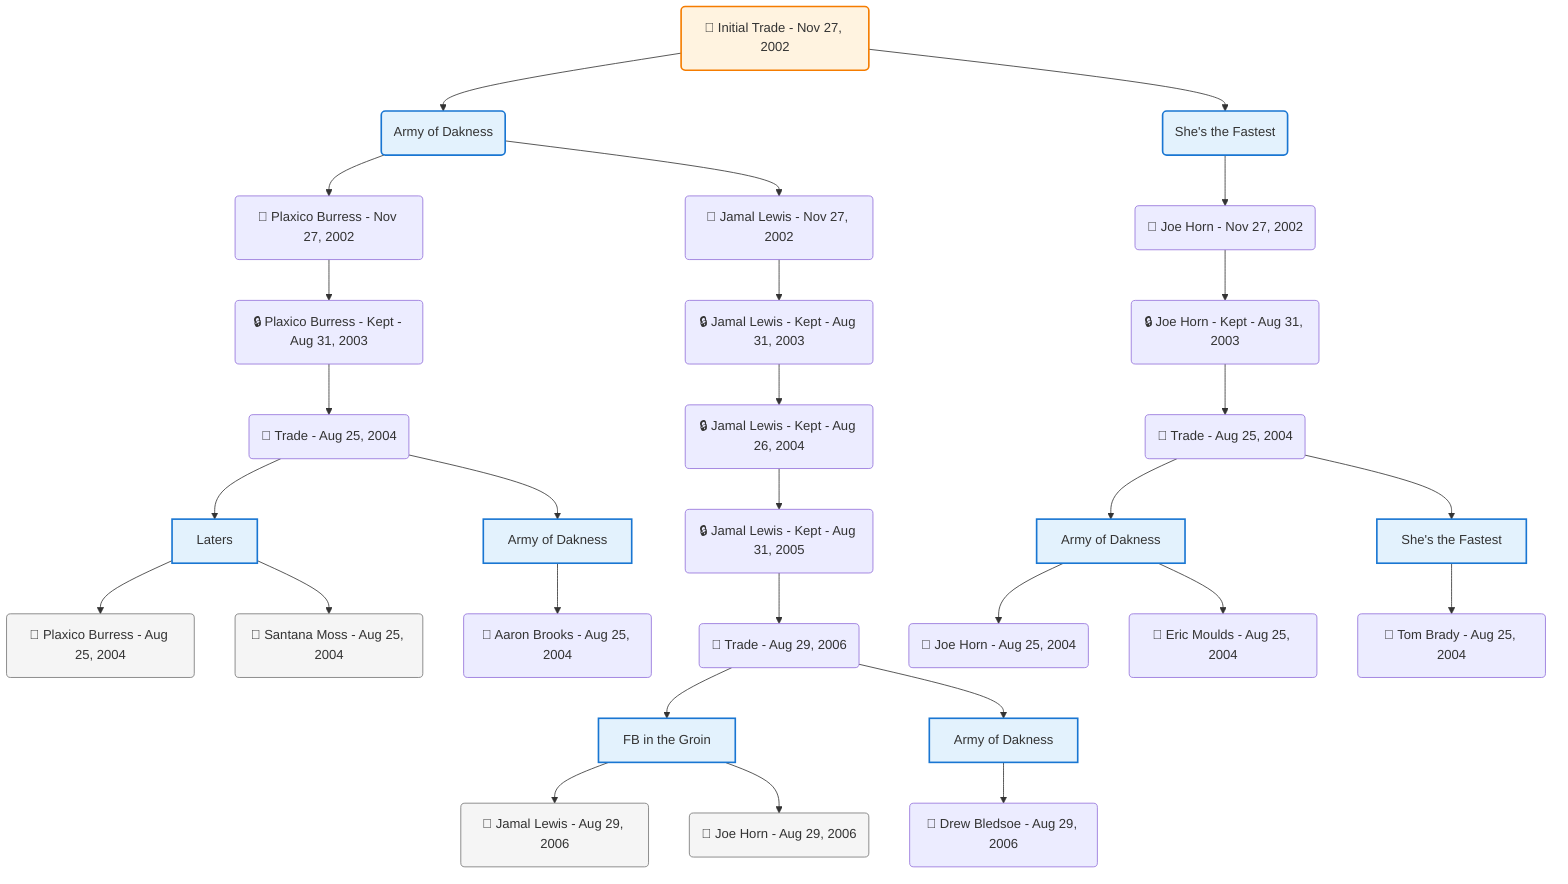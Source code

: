 flowchart TD

    TRADE_MAIN("🔄 Initial Trade - Nov 27, 2002")
    TEAM_1("Army of Dakness")
    TEAM_2("She's the Fastest")
    NODE_47456492-c7e7-4cfd-8cba-3abeeae18756("🔄 Plaxico Burress - Nov 27, 2002")
    NODE_14e66c37-0a74-45bd-ba44-475d97612d4c("🔒 Plaxico Burress - Kept - Aug 31, 2003")
    TRADE_77af5fdf-0acb-4d23-83eb-77241d0912ea_3("🔄 Trade - Aug 25, 2004")
    TEAM_825928a9-7194-43aa-b7ae-fc78c2510b16_4["Laters"]
    NODE_52cdb07e-b47f-4837-8811-28bf8e65f6cd("🔄 Plaxico Burress - Aug 25, 2004")
    NODE_6f18452a-fce0-4c4b-b8dd-5ae37a1243c0("🔄 Santana Moss - Aug 25, 2004")
    TEAM_40f7599b-e68f-4bf4-9553-bf7e10924635_5["Army of Dakness"]
    NODE_7c641532-ec72-48b5-be22-2fb2e1f4dbf5("🔄 Aaron Brooks - Aug 25, 2004")
    NODE_7c6aa258-a826-4100-a271-447001b177e8("🔄 Joe Horn - Nov 27, 2002")
    NODE_f91b9794-75a1-4497-9d7b-c937f57704a2("🔒 Joe Horn - Kept - Aug 31, 2003")
    TRADE_4ff51cdc-f290-4fad-af7b-6c9cd15b3332_6("🔄 Trade - Aug 25, 2004")
    TEAM_40f7599b-e68f-4bf4-9553-bf7e10924635_7["Army of Dakness"]
    NODE_ec2dca4a-cc47-4359-bca9-9b2e328fa0e8("🔄 Joe Horn - Aug 25, 2004")
    NODE_e9df46e1-87c5-4ad4-860c-37a4f395e231("🔄 Eric Moulds - Aug 25, 2004")
    TEAM_4449259f-64af-44fd-9235-1facc0926234_8["She's the Fastest"]
    NODE_06ba16df-93ef-4b65-b17c-1578e79d0d9e("🔄 Tom Brady - Aug 25, 2004")
    NODE_a34509b1-a19e-4f5c-b527-c4be0260620e("🔄 Jamal Lewis - Nov 27, 2002")
    NODE_8e9b0685-db02-47f7-a161-1ef9b567ad2a("🔒 Jamal Lewis - Kept - Aug 31, 2003")
    NODE_62451ad2-517b-4fd0-b286-8a23197f7f32("🔒 Jamal Lewis - Kept - Aug 26, 2004")
    NODE_d5018f76-1674-4e0d-8407-db23232313c1("🔒 Jamal Lewis - Kept - Aug 31, 2005")
    TRADE_0c93a8b2-fb7b-4378-88fb-72f61087c7d3_9("🔄 Trade - Aug 29, 2006")
    TEAM_f483ecf1-cd17-4991-854b-e52dfc957b45_10["FB in the Groin"]
    NODE_2f5836c2-94e7-4eaf-9e67-d26196bfa48d("🔄 Jamal Lewis - Aug 29, 2006")
    NODE_1719bf61-3f86-4103-99ee-a61bd0a814b5("🔄 Joe Horn - Aug 29, 2006")
    TEAM_40f7599b-e68f-4bf4-9553-bf7e10924635_11["Army of Dakness"]
    NODE_4975cb93-1846-45e7-86f8-42e51fc28268("🔄 Drew Bledsoe - Aug 29, 2006")

    TRADE_MAIN --> TEAM_1
    TRADE_MAIN --> TEAM_2
    TEAM_1 --> NODE_47456492-c7e7-4cfd-8cba-3abeeae18756
    NODE_47456492-c7e7-4cfd-8cba-3abeeae18756 --> NODE_14e66c37-0a74-45bd-ba44-475d97612d4c
    NODE_14e66c37-0a74-45bd-ba44-475d97612d4c --> TRADE_77af5fdf-0acb-4d23-83eb-77241d0912ea_3
    TRADE_77af5fdf-0acb-4d23-83eb-77241d0912ea_3 --> TEAM_825928a9-7194-43aa-b7ae-fc78c2510b16_4
    TEAM_825928a9-7194-43aa-b7ae-fc78c2510b16_4 --> NODE_52cdb07e-b47f-4837-8811-28bf8e65f6cd
    TEAM_825928a9-7194-43aa-b7ae-fc78c2510b16_4 --> NODE_6f18452a-fce0-4c4b-b8dd-5ae37a1243c0
    TRADE_77af5fdf-0acb-4d23-83eb-77241d0912ea_3 --> TEAM_40f7599b-e68f-4bf4-9553-bf7e10924635_5
    TEAM_40f7599b-e68f-4bf4-9553-bf7e10924635_5 --> NODE_7c641532-ec72-48b5-be22-2fb2e1f4dbf5
    TEAM_2 --> NODE_7c6aa258-a826-4100-a271-447001b177e8
    NODE_7c6aa258-a826-4100-a271-447001b177e8 --> NODE_f91b9794-75a1-4497-9d7b-c937f57704a2
    NODE_f91b9794-75a1-4497-9d7b-c937f57704a2 --> TRADE_4ff51cdc-f290-4fad-af7b-6c9cd15b3332_6
    TRADE_4ff51cdc-f290-4fad-af7b-6c9cd15b3332_6 --> TEAM_40f7599b-e68f-4bf4-9553-bf7e10924635_7
    TEAM_40f7599b-e68f-4bf4-9553-bf7e10924635_7 --> NODE_ec2dca4a-cc47-4359-bca9-9b2e328fa0e8
    TEAM_40f7599b-e68f-4bf4-9553-bf7e10924635_7 --> NODE_e9df46e1-87c5-4ad4-860c-37a4f395e231
    TRADE_4ff51cdc-f290-4fad-af7b-6c9cd15b3332_6 --> TEAM_4449259f-64af-44fd-9235-1facc0926234_8
    TEAM_4449259f-64af-44fd-9235-1facc0926234_8 --> NODE_06ba16df-93ef-4b65-b17c-1578e79d0d9e
    TEAM_1 --> NODE_a34509b1-a19e-4f5c-b527-c4be0260620e
    NODE_a34509b1-a19e-4f5c-b527-c4be0260620e --> NODE_8e9b0685-db02-47f7-a161-1ef9b567ad2a
    NODE_8e9b0685-db02-47f7-a161-1ef9b567ad2a --> NODE_62451ad2-517b-4fd0-b286-8a23197f7f32
    NODE_62451ad2-517b-4fd0-b286-8a23197f7f32 --> NODE_d5018f76-1674-4e0d-8407-db23232313c1
    NODE_d5018f76-1674-4e0d-8407-db23232313c1 --> TRADE_0c93a8b2-fb7b-4378-88fb-72f61087c7d3_9
    TRADE_0c93a8b2-fb7b-4378-88fb-72f61087c7d3_9 --> TEAM_f483ecf1-cd17-4991-854b-e52dfc957b45_10
    TEAM_f483ecf1-cd17-4991-854b-e52dfc957b45_10 --> NODE_2f5836c2-94e7-4eaf-9e67-d26196bfa48d
    TEAM_f483ecf1-cd17-4991-854b-e52dfc957b45_10 --> NODE_1719bf61-3f86-4103-99ee-a61bd0a814b5
    TRADE_0c93a8b2-fb7b-4378-88fb-72f61087c7d3_9 --> TEAM_40f7599b-e68f-4bf4-9553-bf7e10924635_11
    TEAM_40f7599b-e68f-4bf4-9553-bf7e10924635_11 --> NODE_4975cb93-1846-45e7-86f8-42e51fc28268

    %% Node styling
    classDef teamNode fill:#e3f2fd,stroke:#1976d2,stroke-width:2px
    classDef tradeNode fill:#fff3e0,stroke:#f57c00,stroke-width:2px
    classDef playerNode fill:#f3e5f5,stroke:#7b1fa2,stroke-width:1px
    classDef nonRootPlayerNode fill:#f5f5f5,stroke:#757575,stroke-width:1px
    classDef endNode fill:#ffebee,stroke:#c62828,stroke-width:2px
    classDef waiverNode fill:#e8f5e8,stroke:#388e3c,stroke-width:2px
    classDef championshipNode fill:#fff9c4,stroke:#f57f17,stroke-width:3px

    class TEAM_1,TEAM_2,TEAM_825928a9-7194-43aa-b7ae-fc78c2510b16_4,TEAM_40f7599b-e68f-4bf4-9553-bf7e10924635_5,TEAM_40f7599b-e68f-4bf4-9553-bf7e10924635_7,TEAM_4449259f-64af-44fd-9235-1facc0926234_8,TEAM_f483ecf1-cd17-4991-854b-e52dfc957b45_10,TEAM_40f7599b-e68f-4bf4-9553-bf7e10924635_11 teamNode
    class NODE_52cdb07e-b47f-4837-8811-28bf8e65f6cd,NODE_6f18452a-fce0-4c4b-b8dd-5ae37a1243c0,NODE_2f5836c2-94e7-4eaf-9e67-d26196bfa48d,NODE_1719bf61-3f86-4103-99ee-a61bd0a814b5 nonRootPlayerNode
    class TRADE_MAIN tradeNode